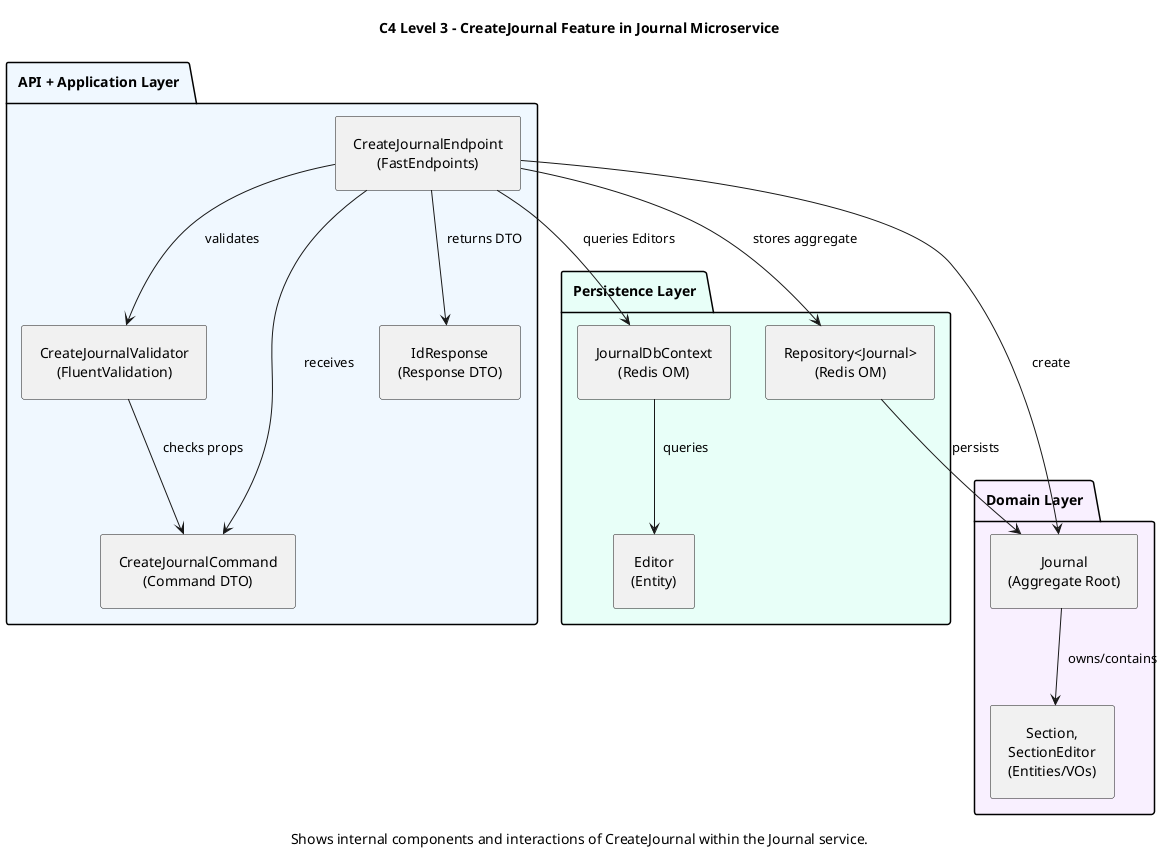 @startuml CreateJournalComponentDiagram_C4

skinparam componentStyle rectangle
skinparam defaultTextAlignment center
skinparam shadowing false
skinparam padding 8

title C4 Level 3 – CreateJournal Feature in Journal Microservice
caption Shows internal components and interactions of CreateJournal within the Journal service.


' API + Application Layer
package "API + Application Layer" #F0F8FF {
  [CreateJournalEndpoint\n(FastEndpoints)] as Endpoint
  [CreateJournalCommand\n(Command DTO)] as Command
  [CreateJournalValidator\n(FluentValidation)] as Validator
  [IdResponse\n(Response DTO)] as Response
}

' Domain Layer
package "Domain Layer" #F9F0FF {
  [Journal\n(Aggregate Root)] as Journal
  [Section,\nSectionEditor\n(Entities/VOs)] as Children
}

' Infrastructure Layer
package "Persistence Layer" #E8FFF8 {
  [Repository<Journal>\n(Redis OM)] as Repository
  [JournalDbContext\n(Redis OM)] as DbContext
  [Editor\n(Entity)] as Editor
}

' Relationships
Endpoint --> Command : receives
Endpoint --> Validator : validates
Validator --> Command : checks props
Endpoint --> Repository : stores aggregate
Endpoint --> DbContext : queries Editors
Endpoint --> Journal : create
Journal --> Children : owns/contains
Repository --> Journal : persists
DbContext --> Editor : queries
Endpoint --> Response : returns DTO

@enduml
